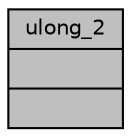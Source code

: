 digraph "ulong_2"
{
  edge [fontname="Helvetica",fontsize="10",labelfontname="Helvetica",labelfontsize="10"];
  node [fontname="Helvetica",fontsize="10",shape=record];
  Node1 [label="{ulong_2\n||}",height=0.2,width=0.4,color="black", fillcolor="grey75", style="filled", fontcolor="black"];
}
